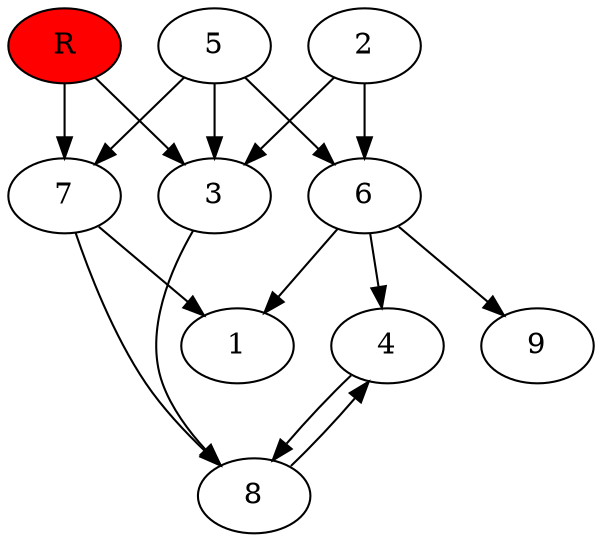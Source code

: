 digraph prb32907 {
	1
	2
	3
	4
	5
	6
	7
	8
	R [fillcolor="#ff0000" style=filled]
	2 -> 3
	2 -> 6
	3 -> 8
	4 -> 8
	5 -> 3
	5 -> 6
	5 -> 7
	6 -> 1
	6 -> 4
	6 -> 9
	7 -> 1
	7 -> 8
	8 -> 4
	R -> 3
	R -> 7
}
